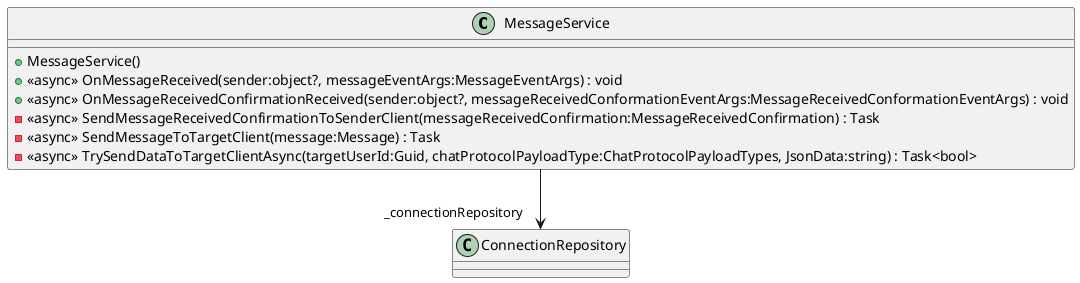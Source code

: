 @startuml
class MessageService {
    + MessageService()
    + <<async>> OnMessageReceived(sender:object?, messageEventArgs:MessageEventArgs) : void
    + <<async>> OnMessageReceivedConfirmationReceived(sender:object?, messageReceivedConformationEventArgs:MessageReceivedConformationEventArgs) : void
    - <<async>> SendMessageReceivedConfirmationToSenderClient(messageReceivedConfirmation:MessageReceivedConfirmation) : Task
    - <<async>> SendMessageToTargetClient(message:Message) : Task
    - <<async>> TrySendDataToTargetClientAsync(targetUserId:Guid, chatProtocolPayloadType:ChatProtocolPayloadTypes, JsonData:string) : Task<bool>
}
MessageService --> "_connectionRepository" ConnectionRepository
@enduml
